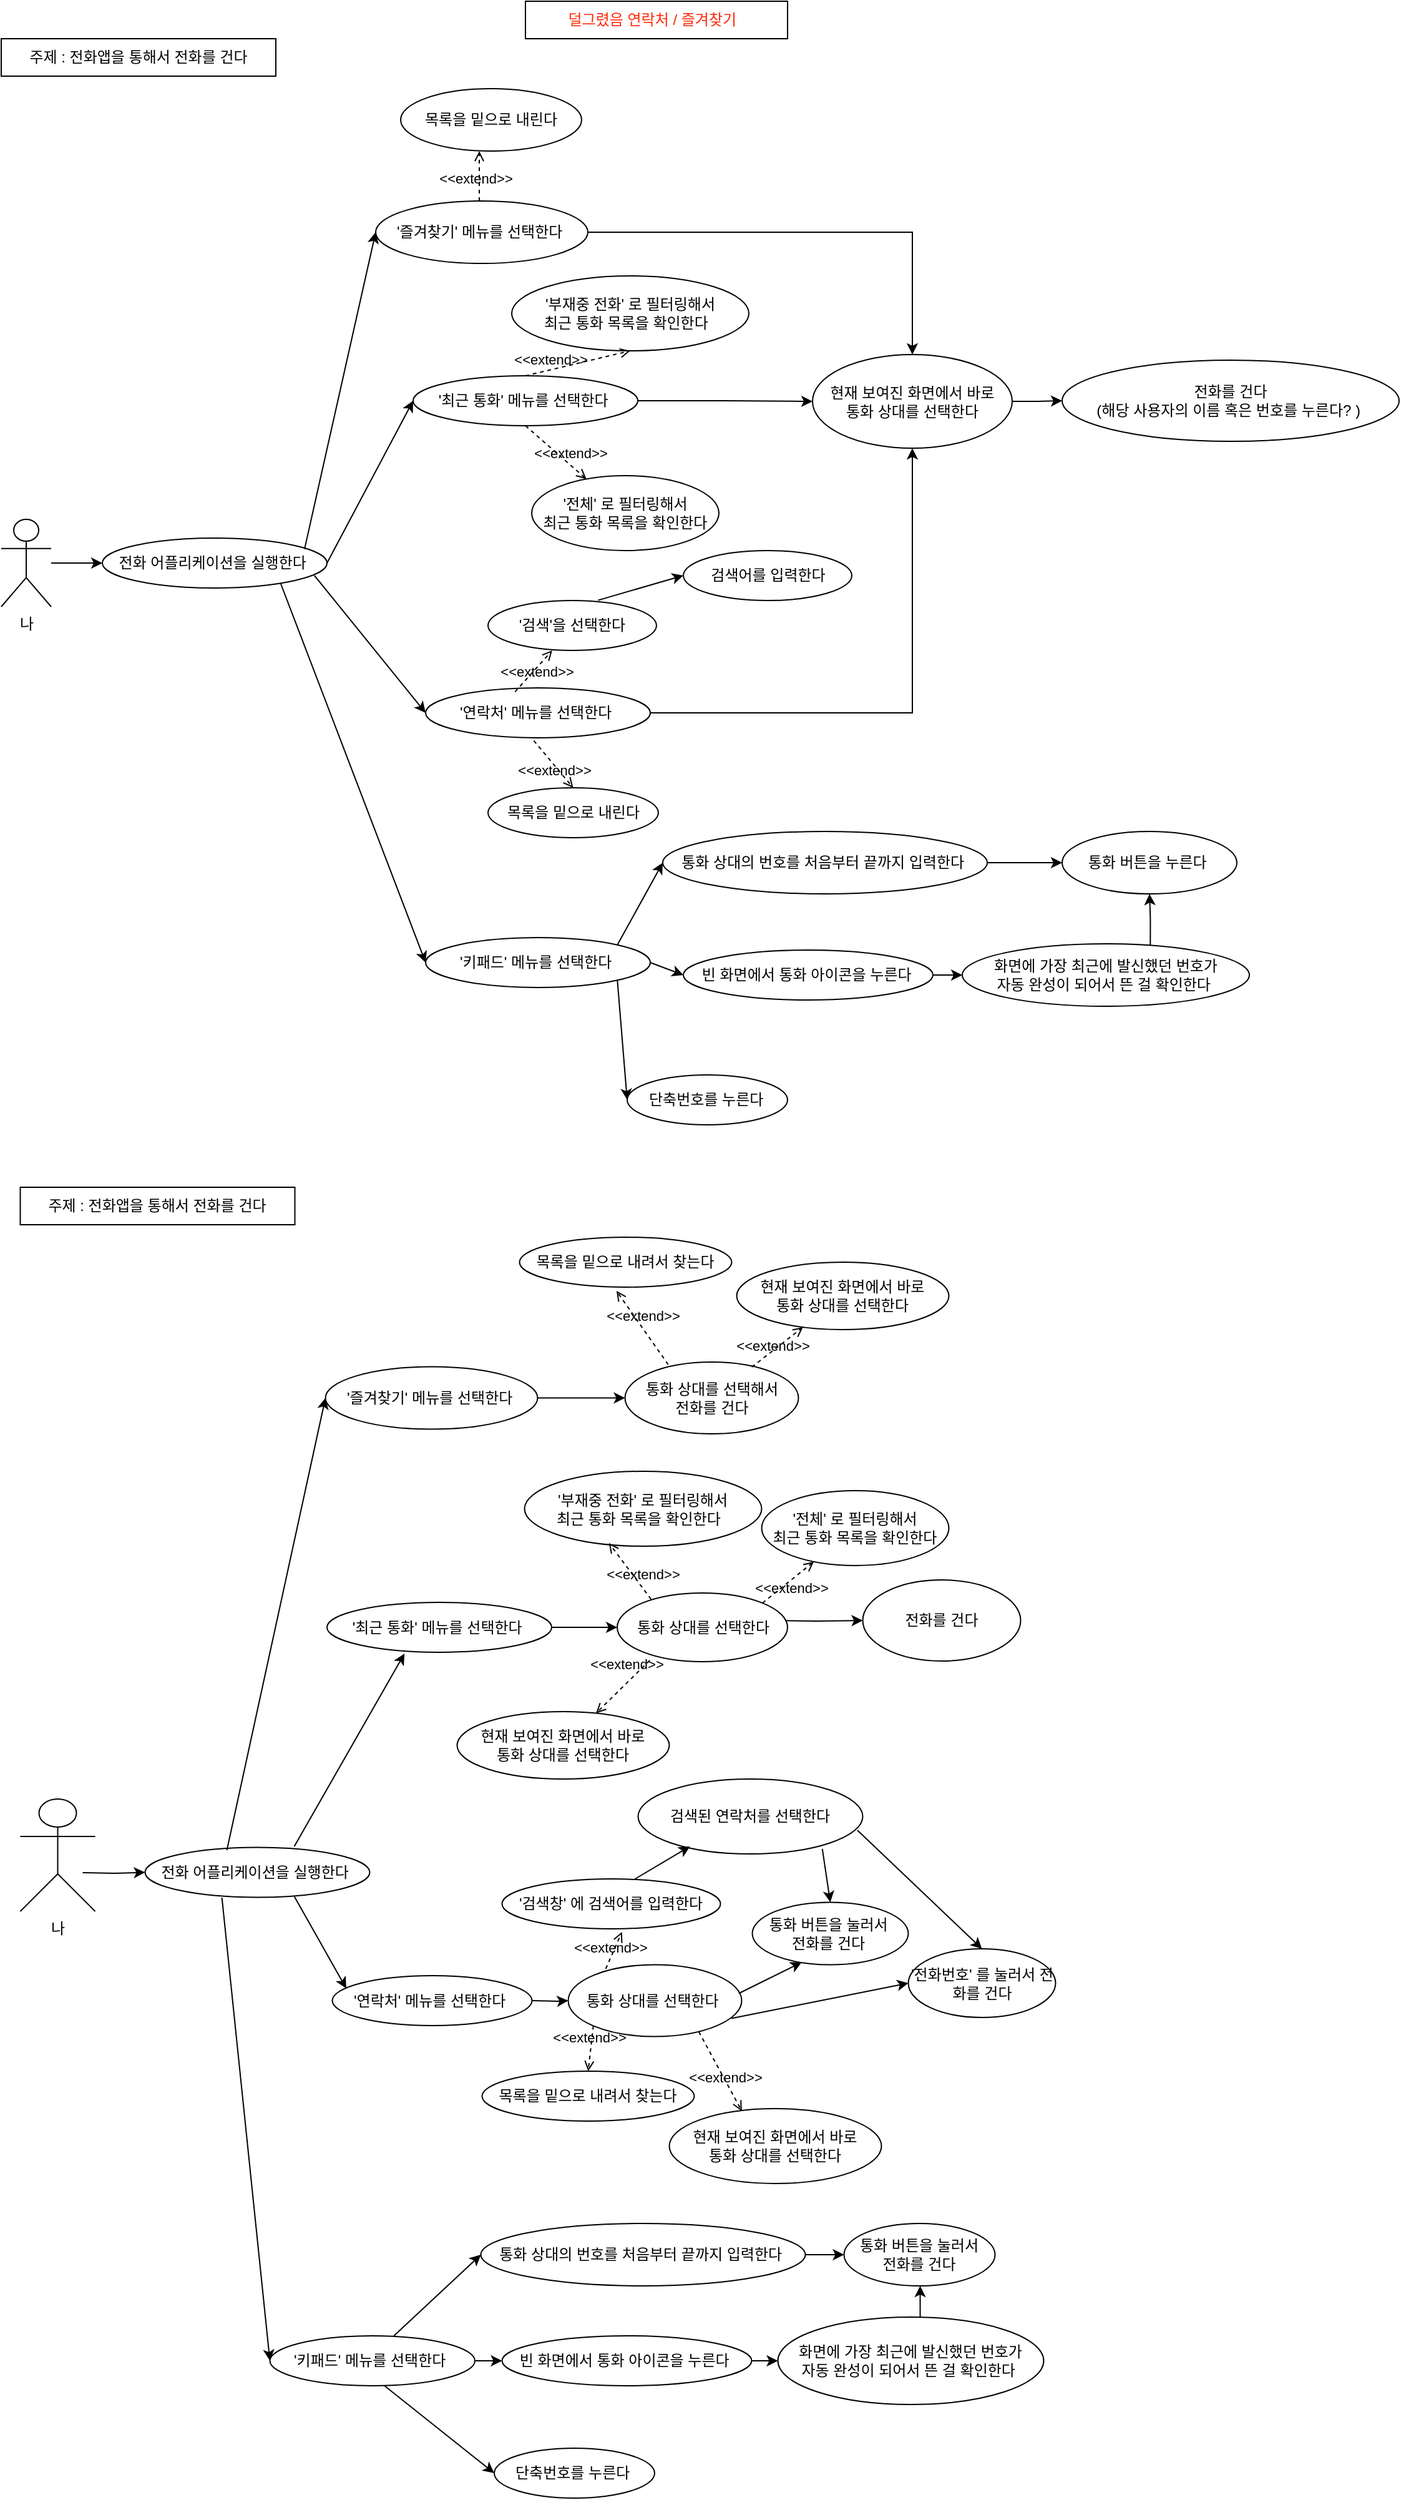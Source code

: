 <mxfile version="21.6.8" type="github">
  <diagram name="페이지-1" id="-gUJO7mvoviYp6cwUs_T">
    <mxGraphModel dx="2152" dy="1142" grid="1" gridSize="10" guides="1" tooltips="1" connect="1" arrows="1" fold="1" page="1" pageScale="1" pageWidth="827" pageHeight="1169" math="0" shadow="0">
      <root>
        <mxCell id="0" />
        <mxCell id="1" parent="0" />
        <mxCell id="oBkjq00Kx3VTGTsn0A3z-1" value="주제 : 전화앱을 통해서 전화를 건다" style="rounded=0;whiteSpace=wrap;html=1;" parent="1" vertex="1">
          <mxGeometry y="80" width="220" height="30" as="geometry" />
        </mxCell>
        <mxCell id="oBkjq00Kx3VTGTsn0A3z-50" value="" style="edgeStyle=orthogonalEdgeStyle;rounded=0;orthogonalLoop=1;jettySize=auto;html=1;" parent="1" source="oBkjq00Kx3VTGTsn0A3z-2" target="oBkjq00Kx3VTGTsn0A3z-8" edge="1">
          <mxGeometry relative="1" as="geometry" />
        </mxCell>
        <mxCell id="oBkjq00Kx3VTGTsn0A3z-2" value="나" style="shape=umlActor;verticalLabelPosition=bottom;verticalAlign=top;html=1;outlineConnect=0;" parent="1" vertex="1">
          <mxGeometry y="465" width="40" height="70" as="geometry" />
        </mxCell>
        <mxCell id="oBkjq00Kx3VTGTsn0A3z-8" value="전화 어플리케이션을 실행한다&amp;nbsp;" style="ellipse;whiteSpace=wrap;html=1;" parent="1" vertex="1">
          <mxGeometry x="81" y="480" width="180" height="40" as="geometry" />
        </mxCell>
        <mxCell id="oBkjq00Kx3VTGTsn0A3z-43" value="" style="edgeStyle=orthogonalEdgeStyle;rounded=0;orthogonalLoop=1;jettySize=auto;html=1;" parent="1" source="oBkjq00Kx3VTGTsn0A3z-9" target="oBkjq00Kx3VTGTsn0A3z-16" edge="1">
          <mxGeometry relative="1" as="geometry" />
        </mxCell>
        <mxCell id="oBkjq00Kx3VTGTsn0A3z-9" value="&#39;즐겨찾기&#39; 메뉴를 선택한다&amp;nbsp;" style="ellipse;whiteSpace=wrap;html=1;" parent="1" vertex="1">
          <mxGeometry x="300" y="210" width="170" height="50" as="geometry" />
        </mxCell>
        <mxCell id="oBkjq00Kx3VTGTsn0A3z-42" value="" style="edgeStyle=orthogonalEdgeStyle;rounded=0;orthogonalLoop=1;jettySize=auto;html=1;" parent="1" source="oBkjq00Kx3VTGTsn0A3z-10" target="oBkjq00Kx3VTGTsn0A3z-16" edge="1">
          <mxGeometry relative="1" as="geometry" />
        </mxCell>
        <mxCell id="oBkjq00Kx3VTGTsn0A3z-10" value="&#39;최근 통화&#39; 메뉴를 선택한다&amp;nbsp;" style="ellipse;whiteSpace=wrap;html=1;" parent="1" vertex="1">
          <mxGeometry x="330" y="350" width="180" height="40" as="geometry" />
        </mxCell>
        <mxCell id="oBkjq00Kx3VTGTsn0A3z-40" value="" style="edgeStyle=orthogonalEdgeStyle;rounded=0;orthogonalLoop=1;jettySize=auto;html=1;" parent="1" source="oBkjq00Kx3VTGTsn0A3z-11" target="oBkjq00Kx3VTGTsn0A3z-16" edge="1">
          <mxGeometry relative="1" as="geometry" />
        </mxCell>
        <mxCell id="oBkjq00Kx3VTGTsn0A3z-11" value="&#39;연락처&#39; 메뉴를 선택한다&amp;nbsp;" style="ellipse;whiteSpace=wrap;html=1;" parent="1" vertex="1">
          <mxGeometry x="340" y="600" width="180" height="40" as="geometry" />
        </mxCell>
        <mxCell id="oBkjq00Kx3VTGTsn0A3z-14" value="&#39;부재중 전화&#39; 로 필터링해서 &lt;br&gt;최근 통화 목록을 확인한다&amp;nbsp;&amp;nbsp;" style="ellipse;whiteSpace=wrap;html=1;" parent="1" vertex="1">
          <mxGeometry x="409" y="270" width="190" height="60" as="geometry" />
        </mxCell>
        <mxCell id="oBkjq00Kx3VTGTsn0A3z-15" value="&#39;전체&#39; 로 필터링해서 &lt;br&gt;최근 통화 목록을 확인한다" style="ellipse;whiteSpace=wrap;html=1;" parent="1" vertex="1">
          <mxGeometry x="425" y="430" width="150" height="60" as="geometry" />
        </mxCell>
        <mxCell id="oBkjq00Kx3VTGTsn0A3z-41" value="" style="edgeStyle=orthogonalEdgeStyle;rounded=0;orthogonalLoop=1;jettySize=auto;html=1;" parent="1" source="oBkjq00Kx3VTGTsn0A3z-16" target="oBkjq00Kx3VTGTsn0A3z-38" edge="1">
          <mxGeometry relative="1" as="geometry" />
        </mxCell>
        <mxCell id="oBkjq00Kx3VTGTsn0A3z-16" value="현재 보여진 화면에서 바로 &lt;br&gt;통화 상대를 선택한다" style="ellipse;whiteSpace=wrap;html=1;" parent="1" vertex="1">
          <mxGeometry x="650" y="333" width="160" height="75" as="geometry" />
        </mxCell>
        <mxCell id="oBkjq00Kx3VTGTsn0A3z-17" value="&amp;lt;&amp;lt;extend&amp;gt;&amp;gt;" style="html=1;verticalAlign=bottom;labelBackgroundColor=none;endArrow=open;endFill=0;dashed=1;rounded=0;exitX=0.5;exitY=1;exitDx=0;exitDy=0;" parent="1" source="oBkjq00Kx3VTGTsn0A3z-10" target="oBkjq00Kx3VTGTsn0A3z-15" edge="1">
          <mxGeometry x="0.469" width="160" relative="1" as="geometry">
            <mxPoint x="615" y="380" as="sourcePoint" />
            <mxPoint x="775" y="380" as="targetPoint" />
            <mxPoint as="offset" />
          </mxGeometry>
        </mxCell>
        <mxCell id="oBkjq00Kx3VTGTsn0A3z-18" value="&amp;lt;&amp;lt;extend&amp;gt;&amp;gt;" style="html=1;verticalAlign=bottom;labelBackgroundColor=none;endArrow=open;endFill=0;dashed=1;rounded=0;exitX=0.5;exitY=0;exitDx=0;exitDy=0;entryX=0.5;entryY=1;entryDx=0;entryDy=0;" parent="1" source="oBkjq00Kx3VTGTsn0A3z-10" target="oBkjq00Kx3VTGTsn0A3z-14" edge="1">
          <mxGeometry x="-0.541" y="-1" width="160" relative="1" as="geometry">
            <mxPoint x="555" y="350" as="sourcePoint" />
            <mxPoint x="545" y="380" as="targetPoint" />
            <mxPoint as="offset" />
          </mxGeometry>
        </mxCell>
        <mxCell id="oBkjq00Kx3VTGTsn0A3z-19" value="&#39;검색&#39;을 선택한다" style="ellipse;whiteSpace=wrap;html=1;" parent="1" vertex="1">
          <mxGeometry x="390" y="530" width="135" height="40" as="geometry" />
        </mxCell>
        <mxCell id="oBkjq00Kx3VTGTsn0A3z-20" value="목록을 밑으로 내린다" style="ellipse;whiteSpace=wrap;html=1;" parent="1" vertex="1">
          <mxGeometry x="390" y="680" width="136.5" height="40" as="geometry" />
        </mxCell>
        <mxCell id="oBkjq00Kx3VTGTsn0A3z-22" value="검색어를 입력한다" style="ellipse;whiteSpace=wrap;html=1;" parent="1" vertex="1">
          <mxGeometry x="546.5" y="490" width="135" height="40" as="geometry" />
        </mxCell>
        <mxCell id="tMN2ydZxakkYXUKhEtnf-16" value="" style="edgeStyle=orthogonalEdgeStyle;rounded=0;orthogonalLoop=1;jettySize=auto;html=1;" edge="1" parent="1" source="oBkjq00Kx3VTGTsn0A3z-23" target="oBkjq00Kx3VTGTsn0A3z-25">
          <mxGeometry relative="1" as="geometry" />
        </mxCell>
        <mxCell id="oBkjq00Kx3VTGTsn0A3z-23" value="통화 상대의 번호를 처음부터 끝까지 입력한다&amp;nbsp;" style="ellipse;whiteSpace=wrap;html=1;" parent="1" vertex="1">
          <mxGeometry x="530" y="715" width="260" height="50" as="geometry" />
        </mxCell>
        <mxCell id="oBkjq00Kx3VTGTsn0A3z-24" value="단축번호를 누른다&amp;nbsp;" style="ellipse;whiteSpace=wrap;html=1;" parent="1" vertex="1">
          <mxGeometry x="501.5" y="910" width="128.5" height="40" as="geometry" />
        </mxCell>
        <mxCell id="oBkjq00Kx3VTGTsn0A3z-25" value="통화 버튼을 누른다&amp;nbsp;" style="ellipse;whiteSpace=wrap;html=1;" parent="1" vertex="1">
          <mxGeometry x="850" y="715" width="140" height="50" as="geometry" />
        </mxCell>
        <mxCell id="oBkjq00Kx3VTGTsn0A3z-26" value="" style="endArrow=classic;html=1;rounded=0;entryX=0;entryY=0.5;entryDx=0;entryDy=0;exitX=1;exitY=0.5;exitDx=0;exitDy=0;" parent="1" source="oBkjq00Kx3VTGTsn0A3z-8" target="oBkjq00Kx3VTGTsn0A3z-10" edge="1">
          <mxGeometry width="50" height="50" relative="1" as="geometry">
            <mxPoint x="220" y="340" as="sourcePoint" />
            <mxPoint x="550" y="350" as="targetPoint" />
          </mxGeometry>
        </mxCell>
        <mxCell id="oBkjq00Kx3VTGTsn0A3z-27" value="" style="endArrow=classic;html=1;rounded=0;entryX=0;entryY=0.5;entryDx=0;entryDy=0;exitX=0.9;exitY=0.22;exitDx=0;exitDy=0;exitPerimeter=0;" parent="1" source="oBkjq00Kx3VTGTsn0A3z-8" target="oBkjq00Kx3VTGTsn0A3z-9" edge="1">
          <mxGeometry width="50" height="50" relative="1" as="geometry">
            <mxPoint x="200" y="320" as="sourcePoint" />
            <mxPoint x="280" y="360" as="targetPoint" />
          </mxGeometry>
        </mxCell>
        <mxCell id="oBkjq00Kx3VTGTsn0A3z-28" value="" style="endArrow=classic;html=1;rounded=0;entryX=0;entryY=0.5;entryDx=0;entryDy=0;exitX=0.944;exitY=0.75;exitDx=0;exitDy=0;exitPerimeter=0;" parent="1" source="oBkjq00Kx3VTGTsn0A3z-8" target="oBkjq00Kx3VTGTsn0A3z-11" edge="1">
          <mxGeometry width="50" height="50" relative="1" as="geometry">
            <mxPoint x="240" y="330" as="sourcePoint" />
            <mxPoint x="440" y="370" as="targetPoint" />
          </mxGeometry>
        </mxCell>
        <mxCell id="oBkjq00Kx3VTGTsn0A3z-29" value="" style="endArrow=classic;html=1;rounded=0;entryX=0;entryY=0.5;entryDx=0;entryDy=0;exitX=0.793;exitY=0.9;exitDx=0;exitDy=0;exitPerimeter=0;" parent="1" source="oBkjq00Kx3VTGTsn0A3z-8" target="oBkjq00Kx3VTGTsn0A3z-47" edge="1">
          <mxGeometry width="50" height="50" relative="1" as="geometry">
            <mxPoint x="232" y="340" as="sourcePoint" />
            <mxPoint x="440" y="645" as="targetPoint" />
          </mxGeometry>
        </mxCell>
        <mxCell id="oBkjq00Kx3VTGTsn0A3z-30" value="&amp;lt;&amp;lt;extend&amp;gt;&amp;gt;" style="html=1;verticalAlign=bottom;labelBackgroundColor=none;endArrow=open;endFill=0;dashed=1;rounded=0;exitX=0.398;exitY=0.08;exitDx=0;exitDy=0;entryX=0.381;entryY=1;entryDx=0;entryDy=0;entryPerimeter=0;exitPerimeter=0;" parent="1" source="oBkjq00Kx3VTGTsn0A3z-11" target="oBkjq00Kx3VTGTsn0A3z-19" edge="1">
          <mxGeometry x="-0.269" y="-8" width="160" relative="1" as="geometry">
            <mxPoint x="489" y="630" as="sourcePoint" />
            <mxPoint x="509" y="550" as="targetPoint" />
            <mxPoint as="offset" />
          </mxGeometry>
        </mxCell>
        <mxCell id="oBkjq00Kx3VTGTsn0A3z-31" value="" style="endArrow=classic;html=1;rounded=0;entryX=0;entryY=0.5;entryDx=0;entryDy=0;exitX=0.653;exitY=-0.005;exitDx=0;exitDy=0;exitPerimeter=0;" parent="1" source="oBkjq00Kx3VTGTsn0A3z-19" target="oBkjq00Kx3VTGTsn0A3z-22" edge="1">
          <mxGeometry width="50" height="50" relative="1" as="geometry">
            <mxPoint x="521.5" y="560" as="sourcePoint" />
            <mxPoint x="550" y="530" as="targetPoint" />
          </mxGeometry>
        </mxCell>
        <mxCell id="oBkjq00Kx3VTGTsn0A3z-32" value="&amp;lt;&amp;lt;extend&amp;gt;&amp;gt;" style="html=1;verticalAlign=bottom;labelBackgroundColor=none;endArrow=open;endFill=0;dashed=1;rounded=0;exitX=0.426;exitY=1.032;exitDx=0;exitDy=0;entryX=0.5;entryY=0;entryDx=0;entryDy=0;exitPerimeter=0;" parent="1" edge="1" target="oBkjq00Kx3VTGTsn0A3z-20">
          <mxGeometry x="0.443" y="-8" width="160" relative="1" as="geometry">
            <mxPoint x="426.68" y="642.28" as="sourcePoint" />
            <mxPoint x="478.25" y="671" as="targetPoint" />
            <mxPoint as="offset" />
          </mxGeometry>
        </mxCell>
        <mxCell id="oBkjq00Kx3VTGTsn0A3z-38" value="전화를 건다&lt;br&gt;(해당 사용자의 이름 혹은 번호를 누른다? )&amp;nbsp;" style="ellipse;whiteSpace=wrap;html=1;" parent="1" vertex="1">
          <mxGeometry x="850" y="337.5" width="270" height="65" as="geometry" />
        </mxCell>
        <mxCell id="tMN2ydZxakkYXUKhEtnf-14" value="" style="edgeStyle=orthogonalEdgeStyle;rounded=0;orthogonalLoop=1;jettySize=auto;html=1;" edge="1" parent="1" source="oBkjq00Kx3VTGTsn0A3z-44" target="tMN2ydZxakkYXUKhEtnf-13">
          <mxGeometry relative="1" as="geometry" />
        </mxCell>
        <mxCell id="oBkjq00Kx3VTGTsn0A3z-44" value="빈 화면에서 통화 아이콘을 누른다&amp;nbsp;" style="ellipse;whiteSpace=wrap;html=1;" parent="1" vertex="1">
          <mxGeometry x="546.5" y="810" width="200" height="40" as="geometry" />
        </mxCell>
        <mxCell id="oBkjq00Kx3VTGTsn0A3z-47" value="&#39;키패드&#39; 메뉴를 선택한다&amp;nbsp;" style="ellipse;whiteSpace=wrap;html=1;" parent="1" vertex="1">
          <mxGeometry x="340" y="800" width="180" height="40" as="geometry" />
        </mxCell>
        <mxCell id="oBkjq00Kx3VTGTsn0A3z-51" value="목록을 밑으로 내린다" style="ellipse;whiteSpace=wrap;html=1;" parent="1" vertex="1">
          <mxGeometry x="320" y="120" width="145" height="50" as="geometry" />
        </mxCell>
        <mxCell id="oBkjq00Kx3VTGTsn0A3z-52" value="&amp;lt;&amp;lt;extend&amp;gt;&amp;gt;" style="html=1;verticalAlign=bottom;labelBackgroundColor=none;endArrow=open;endFill=0;dashed=1;rounded=0;exitX=0.398;exitY=0.08;exitDx=0;exitDy=0;exitPerimeter=0;" parent="1" edge="1">
          <mxGeometry x="-0.5" y="3" width="160" relative="1" as="geometry">
            <mxPoint x="383" y="210" as="sourcePoint" />
            <mxPoint x="383" y="170" as="targetPoint" />
            <mxPoint y="1" as="offset" />
          </mxGeometry>
        </mxCell>
        <mxCell id="tMN2ydZxakkYXUKhEtnf-2" value="&lt;font color=&quot;#ff2908&quot;&gt;덜그렸음 연락처 / 즐겨찾기&amp;nbsp;&amp;nbsp;&lt;/font&gt;" style="rounded=0;whiteSpace=wrap;html=1;" vertex="1" parent="1">
          <mxGeometry x="420" y="50" width="210" height="30" as="geometry" />
        </mxCell>
        <mxCell id="tMN2ydZxakkYXUKhEtnf-6" value="" style="endArrow=classic;html=1;rounded=0;entryX=0;entryY=0.5;entryDx=0;entryDy=0;exitX=1;exitY=0.5;exitDx=0;exitDy=0;" edge="1" parent="1" source="oBkjq00Kx3VTGTsn0A3z-47" target="oBkjq00Kx3VTGTsn0A3z-44">
          <mxGeometry width="50" height="50" relative="1" as="geometry">
            <mxPoint x="510" y="820" as="sourcePoint" />
            <mxPoint x="599" y="800" as="targetPoint" />
          </mxGeometry>
        </mxCell>
        <mxCell id="tMN2ydZxakkYXUKhEtnf-7" value="" style="endArrow=classic;html=1;rounded=0;entryX=0;entryY=0.5;entryDx=0;entryDy=0;exitX=1;exitY=1;exitDx=0;exitDy=0;" edge="1" parent="1" source="oBkjq00Kx3VTGTsn0A3z-47" target="oBkjq00Kx3VTGTsn0A3z-24">
          <mxGeometry width="50" height="50" relative="1" as="geometry">
            <mxPoint x="530" y="820" as="sourcePoint" />
            <mxPoint x="620" y="860" as="targetPoint" />
          </mxGeometry>
        </mxCell>
        <mxCell id="tMN2ydZxakkYXUKhEtnf-9" value="" style="endArrow=classic;html=1;rounded=0;entryX=0;entryY=0.5;entryDx=0;entryDy=0;exitX=1;exitY=0;exitDx=0;exitDy=0;" edge="1" parent="1" source="oBkjq00Kx3VTGTsn0A3z-47" target="oBkjq00Kx3VTGTsn0A3z-23">
          <mxGeometry width="50" height="50" relative="1" as="geometry">
            <mxPoint x="490" y="800" as="sourcePoint" />
            <mxPoint x="546.5" y="779" as="targetPoint" />
          </mxGeometry>
        </mxCell>
        <mxCell id="tMN2ydZxakkYXUKhEtnf-17" value="" style="edgeStyle=orthogonalEdgeStyle;rounded=0;orthogonalLoop=1;jettySize=auto;html=1;exitX=0.655;exitY=0.04;exitDx=0;exitDy=0;exitPerimeter=0;" edge="1" parent="1" source="tMN2ydZxakkYXUKhEtnf-13" target="oBkjq00Kx3VTGTsn0A3z-25">
          <mxGeometry relative="1" as="geometry" />
        </mxCell>
        <mxCell id="tMN2ydZxakkYXUKhEtnf-13" value="화면에 가장 최근에 발신했던 번호가 &lt;br&gt;자동 완성이 되어서 뜬 걸 확인한다&amp;nbsp;" style="ellipse;whiteSpace=wrap;html=1;" vertex="1" parent="1">
          <mxGeometry x="770" y="805" width="230" height="50" as="geometry" />
        </mxCell>
        <mxCell id="tMN2ydZxakkYXUKhEtnf-18" value="" style="edgeStyle=orthogonalEdgeStyle;rounded=0;orthogonalLoop=1;jettySize=auto;html=1;" edge="1" parent="1" target="tMN2ydZxakkYXUKhEtnf-19">
          <mxGeometry relative="1" as="geometry">
            <mxPoint x="65.25" y="1549" as="sourcePoint" />
          </mxGeometry>
        </mxCell>
        <mxCell id="tMN2ydZxakkYXUKhEtnf-19" value="전화 어플리케이션을 실행한다&amp;nbsp;" style="ellipse;whiteSpace=wrap;html=1;" vertex="1" parent="1">
          <mxGeometry x="115.25" y="1528.75" width="180" height="40" as="geometry" />
        </mxCell>
        <mxCell id="tMN2ydZxakkYXUKhEtnf-83" value="" style="edgeStyle=orthogonalEdgeStyle;rounded=0;orthogonalLoop=1;jettySize=auto;html=1;" edge="1" parent="1" source="tMN2ydZxakkYXUKhEtnf-21" target="tMN2ydZxakkYXUKhEtnf-77">
          <mxGeometry relative="1" as="geometry" />
        </mxCell>
        <mxCell id="tMN2ydZxakkYXUKhEtnf-21" value="&#39;즐겨찾기&#39; 메뉴를 선택한다&amp;nbsp;" style="ellipse;whiteSpace=wrap;html=1;" vertex="1" parent="1">
          <mxGeometry x="259.75" y="1143.75" width="170" height="50" as="geometry" />
        </mxCell>
        <mxCell id="tMN2ydZxakkYXUKhEtnf-85" value="" style="edgeStyle=orthogonalEdgeStyle;rounded=0;orthogonalLoop=1;jettySize=auto;html=1;" edge="1" parent="1" source="tMN2ydZxakkYXUKhEtnf-23" target="tMN2ydZxakkYXUKhEtnf-84">
          <mxGeometry relative="1" as="geometry" />
        </mxCell>
        <mxCell id="tMN2ydZxakkYXUKhEtnf-23" value="&#39;최근 통화&#39; 메뉴를 선택한다&amp;nbsp;" style="ellipse;whiteSpace=wrap;html=1;" vertex="1" parent="1">
          <mxGeometry x="261" y="1332.5" width="180" height="40" as="geometry" />
        </mxCell>
        <mxCell id="tMN2ydZxakkYXUKhEtnf-65" value="" style="edgeStyle=orthogonalEdgeStyle;rounded=0;orthogonalLoop=1;jettySize=auto;html=1;" edge="1" parent="1" target="tMN2ydZxakkYXUKhEtnf-59">
          <mxGeometry relative="1" as="geometry">
            <mxPoint x="425.25" y="1651.5" as="sourcePoint" />
          </mxGeometry>
        </mxCell>
        <mxCell id="tMN2ydZxakkYXUKhEtnf-25" value="&#39;연락처&#39; 메뉴를 선택한다&amp;nbsp;" style="ellipse;whiteSpace=wrap;html=1;" vertex="1" parent="1">
          <mxGeometry x="265.25" y="1631.5" width="160" height="40" as="geometry" />
        </mxCell>
        <mxCell id="tMN2ydZxakkYXUKhEtnf-26" value="&#39;부재중 전화&#39; 로 필터링해서 &lt;br&gt;최근 통화 목록을 확인한다&amp;nbsp;&amp;nbsp;" style="ellipse;whiteSpace=wrap;html=1;" vertex="1" parent="1">
          <mxGeometry x="419.25" y="1227.5" width="190" height="60" as="geometry" />
        </mxCell>
        <mxCell id="tMN2ydZxakkYXUKhEtnf-27" value="&#39;전체&#39; 로 필터링해서 &lt;br&gt;최근 통화 목록을 확인한다" style="ellipse;whiteSpace=wrap;html=1;" vertex="1" parent="1">
          <mxGeometry x="609.25" y="1243" width="150" height="60" as="geometry" />
        </mxCell>
        <mxCell id="tMN2ydZxakkYXUKhEtnf-28" value="" style="edgeStyle=orthogonalEdgeStyle;rounded=0;orthogonalLoop=1;jettySize=auto;html=1;entryX=0;entryY=0.5;entryDx=0;entryDy=0;" edge="1" parent="1" target="tMN2ydZxakkYXUKhEtnf-46">
          <mxGeometry relative="1" as="geometry">
            <mxPoint x="615.25" y="1347" as="sourcePoint" />
            <mxPoint x="659.25" y="1346.5" as="targetPoint" />
          </mxGeometry>
        </mxCell>
        <mxCell id="tMN2ydZxakkYXUKhEtnf-30" value="&amp;lt;&amp;lt;extend&amp;gt;&amp;gt;" style="html=1;verticalAlign=bottom;labelBackgroundColor=none;endArrow=open;endFill=0;dashed=1;rounded=0;exitX=1;exitY=0;exitDx=0;exitDy=0;" edge="1" parent="1" source="tMN2ydZxakkYXUKhEtnf-84" target="tMN2ydZxakkYXUKhEtnf-27">
          <mxGeometry x="-0.259" y="-12" width="160" relative="1" as="geometry">
            <mxPoint x="636.75" y="1232.5" as="sourcePoint" />
            <mxPoint x="991.75" y="1222.5" as="targetPoint" />
            <mxPoint as="offset" />
          </mxGeometry>
        </mxCell>
        <mxCell id="tMN2ydZxakkYXUKhEtnf-31" value="&amp;lt;&amp;lt;extend&amp;gt;&amp;gt;" style="html=1;verticalAlign=bottom;labelBackgroundColor=none;endArrow=open;endFill=0;dashed=1;rounded=0;exitX=0.199;exitY=0.091;exitDx=0;exitDy=0;entryX=0.356;entryY=0.958;entryDx=0;entryDy=0;exitPerimeter=0;entryPerimeter=0;" edge="1" parent="1" source="tMN2ydZxakkYXUKhEtnf-84" target="tMN2ydZxakkYXUKhEtnf-26">
          <mxGeometry x="-0.541" y="-1" width="160" relative="1" as="geometry">
            <mxPoint x="470.25" y="1307.5" as="sourcePoint" />
            <mxPoint x="595.25" y="1337.5" as="targetPoint" />
            <mxPoint as="offset" />
          </mxGeometry>
        </mxCell>
        <mxCell id="tMN2ydZxakkYXUKhEtnf-32" value="&#39;검색창&#39; 에 검색어를 입력한다" style="ellipse;whiteSpace=wrap;html=1;" vertex="1" parent="1">
          <mxGeometry x="401.25" y="1554" width="175" height="40" as="geometry" />
        </mxCell>
        <mxCell id="tMN2ydZxakkYXUKhEtnf-34" value="검색된 연락처를 선택한다" style="ellipse;whiteSpace=wrap;html=1;" vertex="1" parent="1">
          <mxGeometry x="510.25" y="1474" width="180" height="60" as="geometry" />
        </mxCell>
        <mxCell id="tMN2ydZxakkYXUKhEtnf-35" value="" style="edgeStyle=orthogonalEdgeStyle;rounded=0;orthogonalLoop=1;jettySize=auto;html=1;" edge="1" parent="1" source="tMN2ydZxakkYXUKhEtnf-36" target="tMN2ydZxakkYXUKhEtnf-38">
          <mxGeometry relative="1" as="geometry" />
        </mxCell>
        <mxCell id="tMN2ydZxakkYXUKhEtnf-36" value="통화 상대의 번호를 처음부터 끝까지 입력한다&amp;nbsp;" style="ellipse;whiteSpace=wrap;html=1;" vertex="1" parent="1">
          <mxGeometry x="384.25" y="1830" width="260" height="50" as="geometry" />
        </mxCell>
        <mxCell id="tMN2ydZxakkYXUKhEtnf-37" value="단축번호를 누른다&amp;nbsp;" style="ellipse;whiteSpace=wrap;html=1;" vertex="1" parent="1">
          <mxGeometry x="395" y="2010" width="128.5" height="40" as="geometry" />
        </mxCell>
        <mxCell id="tMN2ydZxakkYXUKhEtnf-38" value="통화 버튼을 눌러서 &lt;br&gt;전화를 건다" style="ellipse;whiteSpace=wrap;html=1;" vertex="1" parent="1">
          <mxGeometry x="675.25" y="1830" width="121" height="50" as="geometry" />
        </mxCell>
        <mxCell id="tMN2ydZxakkYXUKhEtnf-39" value="" style="endArrow=classic;html=1;rounded=0;entryX=0.345;entryY=1.025;entryDx=0;entryDy=0;exitX=0.664;exitY=-0.019;exitDx=0;exitDy=0;exitPerimeter=0;entryPerimeter=0;" edge="1" parent="1" source="tMN2ydZxakkYXUKhEtnf-19" target="tMN2ydZxakkYXUKhEtnf-23">
          <mxGeometry width="50" height="50" relative="1" as="geometry">
            <mxPoint x="235.25" y="1380" as="sourcePoint" />
            <mxPoint x="565.25" y="1390" as="targetPoint" />
          </mxGeometry>
        </mxCell>
        <mxCell id="tMN2ydZxakkYXUKhEtnf-40" value="" style="endArrow=classic;html=1;rounded=0;entryX=0;entryY=0.5;entryDx=0;entryDy=0;exitX=0.364;exitY=0.056;exitDx=0;exitDy=0;exitPerimeter=0;" edge="1" parent="1" source="tMN2ydZxakkYXUKhEtnf-19" target="tMN2ydZxakkYXUKhEtnf-21">
          <mxGeometry width="50" height="50" relative="1" as="geometry">
            <mxPoint x="215.25" y="1360" as="sourcePoint" />
            <mxPoint x="295.25" y="1400" as="targetPoint" />
          </mxGeometry>
        </mxCell>
        <mxCell id="tMN2ydZxakkYXUKhEtnf-41" value="" style="endArrow=classic;html=1;rounded=0;entryX=0.07;entryY=0.256;entryDx=0;entryDy=0;exitX=0.664;exitY=0.981;exitDx=0;exitDy=0;exitPerimeter=0;entryPerimeter=0;" edge="1" parent="1" source="tMN2ydZxakkYXUKhEtnf-19" target="tMN2ydZxakkYXUKhEtnf-25">
          <mxGeometry width="50" height="50" relative="1" as="geometry">
            <mxPoint x="255.25" y="1550" as="sourcePoint" />
            <mxPoint x="455.25" y="1410" as="targetPoint" />
          </mxGeometry>
        </mxCell>
        <mxCell id="tMN2ydZxakkYXUKhEtnf-42" value="" style="endArrow=classic;html=1;rounded=0;entryX=0;entryY=0.5;entryDx=0;entryDy=0;exitX=0.342;exitY=1.006;exitDx=0;exitDy=0;exitPerimeter=0;" edge="1" parent="1" source="tMN2ydZxakkYXUKhEtnf-19" target="tMN2ydZxakkYXUKhEtnf-49">
          <mxGeometry width="50" height="50" relative="1" as="geometry">
            <mxPoint x="247.25" y="1380" as="sourcePoint" />
            <mxPoint x="455.25" y="1685" as="targetPoint" />
          </mxGeometry>
        </mxCell>
        <mxCell id="tMN2ydZxakkYXUKhEtnf-43" value="&amp;lt;&amp;lt;extend&amp;gt;&amp;gt;" style="html=1;verticalAlign=bottom;labelBackgroundColor=none;endArrow=open;endFill=0;dashed=1;rounded=0;entryX=0.549;entryY=1.063;entryDx=0;entryDy=0;entryPerimeter=0;exitX=0.199;exitY=0.152;exitDx=0;exitDy=0;exitPerimeter=0;" edge="1" parent="1" source="tMN2ydZxakkYXUKhEtnf-59" target="tMN2ydZxakkYXUKhEtnf-32">
          <mxGeometry x="-0.208" width="160" relative="1" as="geometry">
            <mxPoint x="555.25" y="1634" as="sourcePoint" />
            <mxPoint x="484.25" y="1594" as="targetPoint" />
            <mxPoint as="offset" />
          </mxGeometry>
        </mxCell>
        <mxCell id="tMN2ydZxakkYXUKhEtnf-44" value="" style="endArrow=classic;html=1;rounded=0;exitX=0.609;exitY=0;exitDx=0;exitDy=0;exitPerimeter=0;entryX=0.231;entryY=0.9;entryDx=0;entryDy=0;entryPerimeter=0;" edge="1" parent="1" source="tMN2ydZxakkYXUKhEtnf-32" target="tMN2ydZxakkYXUKhEtnf-34">
          <mxGeometry width="50" height="50" relative="1" as="geometry">
            <mxPoint x="526.75" y="1564" as="sourcePoint" />
            <mxPoint x="575.25" y="1474" as="targetPoint" />
          </mxGeometry>
        </mxCell>
        <mxCell id="tMN2ydZxakkYXUKhEtnf-46" value="전화를 건다" style="ellipse;whiteSpace=wrap;html=1;" vertex="1" parent="1">
          <mxGeometry x="690.25" y="1314.5" width="126.5" height="65" as="geometry" />
        </mxCell>
        <mxCell id="tMN2ydZxakkYXUKhEtnf-47" value="" style="edgeStyle=orthogonalEdgeStyle;rounded=0;orthogonalLoop=1;jettySize=auto;html=1;" edge="1" parent="1" source="tMN2ydZxakkYXUKhEtnf-48" target="tMN2ydZxakkYXUKhEtnf-58">
          <mxGeometry relative="1" as="geometry" />
        </mxCell>
        <mxCell id="tMN2ydZxakkYXUKhEtnf-48" value="빈 화면에서 통화 아이콘을 누른다&amp;nbsp;" style="ellipse;whiteSpace=wrap;html=1;" vertex="1" parent="1">
          <mxGeometry x="401.25" y="1920" width="200" height="40" as="geometry" />
        </mxCell>
        <mxCell id="tMN2ydZxakkYXUKhEtnf-49" value="&#39;키패드&#39; 메뉴를 선택한다&amp;nbsp;" style="ellipse;whiteSpace=wrap;html=1;" vertex="1" parent="1">
          <mxGeometry x="215.25" y="1920" width="164.25" height="40" as="geometry" />
        </mxCell>
        <mxCell id="tMN2ydZxakkYXUKhEtnf-54" value="" style="endArrow=classic;html=1;rounded=0;entryX=0;entryY=0.5;entryDx=0;entryDy=0;exitX=1;exitY=0.5;exitDx=0;exitDy=0;" edge="1" parent="1" source="tMN2ydZxakkYXUKhEtnf-49" target="tMN2ydZxakkYXUKhEtnf-48">
          <mxGeometry width="50" height="50" relative="1" as="geometry">
            <mxPoint x="421" y="1935" as="sourcePoint" />
            <mxPoint x="510" y="1915" as="targetPoint" />
          </mxGeometry>
        </mxCell>
        <mxCell id="tMN2ydZxakkYXUKhEtnf-55" value="" style="endArrow=classic;html=1;rounded=0;entryX=0;entryY=0.5;entryDx=0;entryDy=0;exitX=0.559;exitY=1;exitDx=0;exitDy=0;exitPerimeter=0;" edge="1" parent="1" source="tMN2ydZxakkYXUKhEtnf-49" target="tMN2ydZxakkYXUKhEtnf-37">
          <mxGeometry width="50" height="50" relative="1" as="geometry">
            <mxPoint x="441" y="1935" as="sourcePoint" />
            <mxPoint x="531" y="1975" as="targetPoint" />
          </mxGeometry>
        </mxCell>
        <mxCell id="tMN2ydZxakkYXUKhEtnf-56" value="" style="endArrow=classic;html=1;rounded=0;entryX=0;entryY=0.5;entryDx=0;entryDy=0;exitX=0.605;exitY=0;exitDx=0;exitDy=0;exitPerimeter=0;" edge="1" parent="1" source="tMN2ydZxakkYXUKhEtnf-49" target="tMN2ydZxakkYXUKhEtnf-36">
          <mxGeometry width="50" height="50" relative="1" as="geometry">
            <mxPoint x="401" y="1915" as="sourcePoint" />
            <mxPoint x="457.5" y="1894" as="targetPoint" />
          </mxGeometry>
        </mxCell>
        <mxCell id="tMN2ydZxakkYXUKhEtnf-57" value="" style="edgeStyle=orthogonalEdgeStyle;rounded=0;orthogonalLoop=1;jettySize=auto;html=1;exitX=0.616;exitY=0.029;exitDx=0;exitDy=0;exitPerimeter=0;" edge="1" parent="1" source="tMN2ydZxakkYXUKhEtnf-58" target="tMN2ydZxakkYXUKhEtnf-38">
          <mxGeometry relative="1" as="geometry">
            <mxPoint x="766.25" y="1910" as="sourcePoint" />
            <Array as="points">
              <mxPoint x="736.25" y="1907" />
              <mxPoint x="736.25" y="1875" />
            </Array>
          </mxGeometry>
        </mxCell>
        <mxCell id="tMN2ydZxakkYXUKhEtnf-58" value="화면에 가장 최근에 발신했던 번호가 &lt;br&gt;자동 완성이 되어서 뜬 걸 확인한다&amp;nbsp;" style="ellipse;whiteSpace=wrap;html=1;" vertex="1" parent="1">
          <mxGeometry x="622.25" y="1905" width="213" height="70" as="geometry" />
        </mxCell>
        <mxCell id="tMN2ydZxakkYXUKhEtnf-59" value="통화 상대를 선택한다&amp;nbsp;" style="ellipse;whiteSpace=wrap;html=1;" vertex="1" parent="1">
          <mxGeometry x="454.25" y="1622.75" width="139" height="57.5" as="geometry" />
        </mxCell>
        <mxCell id="tMN2ydZxakkYXUKhEtnf-60" value="&#39;전화번호&#39; 를 눌러서 전화를 건다" style="ellipse;whiteSpace=wrap;html=1;" vertex="1" parent="1">
          <mxGeometry x="726.75" y="1610" width="118" height="55" as="geometry" />
        </mxCell>
        <mxCell id="tMN2ydZxakkYXUKhEtnf-61" value="목록을 밑으로 내려서 찾는다" style="ellipse;whiteSpace=wrap;html=1;" vertex="1" parent="1">
          <mxGeometry x="385.25" y="1708" width="170" height="40" as="geometry" />
        </mxCell>
        <mxCell id="tMN2ydZxakkYXUKhEtnf-62" value="&amp;lt;&amp;lt;extend&amp;gt;&amp;gt;" style="html=1;verticalAlign=bottom;labelBackgroundColor=none;endArrow=open;endFill=0;dashed=1;rounded=0;entryX=0.5;entryY=0;entryDx=0;entryDy=0;exitX=0;exitY=1;exitDx=0;exitDy=0;" edge="1" parent="1" target="tMN2ydZxakkYXUKhEtnf-61" source="tMN2ydZxakkYXUKhEtnf-59">
          <mxGeometry x="0.002" y="-1" width="160" relative="1" as="geometry">
            <mxPoint x="595.25" y="1694" as="sourcePoint" />
            <mxPoint x="707" y="1730.22" as="targetPoint" />
            <mxPoint as="offset" />
          </mxGeometry>
        </mxCell>
        <mxCell id="tMN2ydZxakkYXUKhEtnf-63" value="현재 보여진 화면에서 바로 &lt;br&gt;통화 상대를 선택한다" style="ellipse;whiteSpace=wrap;html=1;" vertex="1" parent="1">
          <mxGeometry x="535.25" y="1738" width="170" height="60" as="geometry" />
        </mxCell>
        <mxCell id="tMN2ydZxakkYXUKhEtnf-64" value="&amp;lt;&amp;lt;extend&amp;gt;&amp;gt;" style="html=1;verticalAlign=bottom;labelBackgroundColor=none;endArrow=open;endFill=0;dashed=1;rounded=0;exitX=0.753;exitY=0.935;exitDx=0;exitDy=0;entryX=0.342;entryY=0.033;entryDx=0;entryDy=0;entryPerimeter=0;exitPerimeter=0;" edge="1" parent="1" source="tMN2ydZxakkYXUKhEtnf-59" target="tMN2ydZxakkYXUKhEtnf-63">
          <mxGeometry x="0.395" y="-3" width="160" relative="1" as="geometry">
            <mxPoint x="637.25" y="1626.5" as="sourcePoint" />
            <mxPoint x="775.25" y="1583.5" as="targetPoint" />
            <mxPoint as="offset" />
          </mxGeometry>
        </mxCell>
        <mxCell id="tMN2ydZxakkYXUKhEtnf-66" value="통화 버튼을 눌러서&amp;nbsp;&lt;br&gt;전화를 건다&amp;nbsp;" style="ellipse;whiteSpace=wrap;html=1;" vertex="1" parent="1">
          <mxGeometry x="601.75" y="1572.75" width="125" height="50" as="geometry" />
        </mxCell>
        <mxCell id="tMN2ydZxakkYXUKhEtnf-67" value="" style="endArrow=classic;html=1;rounded=0;entryX=0.317;entryY=0.96;entryDx=0;entryDy=0;entryPerimeter=0;exitX=0.983;exitY=0.4;exitDx=0;exitDy=0;exitPerimeter=0;" edge="1" parent="1" source="tMN2ydZxakkYXUKhEtnf-59" target="tMN2ydZxakkYXUKhEtnf-66">
          <mxGeometry width="50" height="50" relative="1" as="geometry">
            <mxPoint x="625.25" y="1634" as="sourcePoint" />
            <mxPoint x="714.25" y="1614" as="targetPoint" />
          </mxGeometry>
        </mxCell>
        <mxCell id="tMN2ydZxakkYXUKhEtnf-68" value="" style="endArrow=classic;html=1;rounded=0;entryX=0;entryY=0.5;entryDx=0;entryDy=0;exitX=0.94;exitY=0.748;exitDx=0;exitDy=0;exitPerimeter=0;" edge="1" parent="1" source="tMN2ydZxakkYXUKhEtnf-59" target="tMN2ydZxakkYXUKhEtnf-60">
          <mxGeometry width="50" height="50" relative="1" as="geometry">
            <mxPoint x="660.25" y="1674" as="sourcePoint" />
            <mxPoint x="715.25" y="1704" as="targetPoint" />
          </mxGeometry>
        </mxCell>
        <mxCell id="tMN2ydZxakkYXUKhEtnf-71" value="" style="endArrow=classic;html=1;rounded=0;entryX=0.5;entryY=0;entryDx=0;entryDy=0;exitX=0.82;exitY=0.933;exitDx=0;exitDy=0;exitPerimeter=0;" edge="1" parent="1" source="tMN2ydZxakkYXUKhEtnf-34" target="tMN2ydZxakkYXUKhEtnf-66">
          <mxGeometry width="50" height="50" relative="1" as="geometry">
            <mxPoint x="675.25" y="1464" as="sourcePoint" />
            <mxPoint x="725.25" y="1414" as="targetPoint" />
          </mxGeometry>
        </mxCell>
        <mxCell id="tMN2ydZxakkYXUKhEtnf-73" value="" style="endArrow=classic;html=1;rounded=0;entryX=0.5;entryY=0;entryDx=0;entryDy=0;exitX=0.976;exitY=0.683;exitDx=0;exitDy=0;exitPerimeter=0;" edge="1" parent="1" source="tMN2ydZxakkYXUKhEtnf-34" target="tMN2ydZxakkYXUKhEtnf-60">
          <mxGeometry width="50" height="50" relative="1" as="geometry">
            <mxPoint x="725.25" y="1444" as="sourcePoint" />
            <mxPoint x="785.25" y="1394" as="targetPoint" />
          </mxGeometry>
        </mxCell>
        <mxCell id="tMN2ydZxakkYXUKhEtnf-75" style="edgeStyle=orthogonalEdgeStyle;rounded=0;orthogonalLoop=1;jettySize=auto;html=1;exitX=0.5;exitY=1;exitDx=0;exitDy=0;" edge="1" parent="1" source="tMN2ydZxakkYXUKhEtnf-25" target="tMN2ydZxakkYXUKhEtnf-25">
          <mxGeometry relative="1" as="geometry" />
        </mxCell>
        <mxCell id="tMN2ydZxakkYXUKhEtnf-77" value="통화 상대를 선택해서 &lt;br&gt;전화를 건다" style="ellipse;whiteSpace=wrap;html=1;" vertex="1" parent="1">
          <mxGeometry x="499.75" y="1140" width="139" height="57.5" as="geometry" />
        </mxCell>
        <mxCell id="tMN2ydZxakkYXUKhEtnf-78" value="목록을 밑으로 내려서 찾는다" style="ellipse;whiteSpace=wrap;html=1;" vertex="1" parent="1">
          <mxGeometry x="415.25" y="1040" width="170" height="40" as="geometry" />
        </mxCell>
        <mxCell id="tMN2ydZxakkYXUKhEtnf-79" value="&amp;lt;&amp;lt;extend&amp;gt;&amp;gt;" style="html=1;verticalAlign=bottom;labelBackgroundColor=none;endArrow=open;endFill=0;dashed=1;rounded=0;exitX=0.249;exitY=0.035;exitDx=0;exitDy=0;exitPerimeter=0;entryX=0.457;entryY=1.075;entryDx=0;entryDy=0;entryPerimeter=0;" edge="1" parent="1" source="tMN2ydZxakkYXUKhEtnf-77" target="tMN2ydZxakkYXUKhEtnf-78">
          <mxGeometry x="0.002" y="-1" width="160" relative="1" as="geometry">
            <mxPoint x="609.75" y="1220" as="sourcePoint" />
            <mxPoint x="519.75" y="1050" as="targetPoint" />
            <mxPoint as="offset" />
          </mxGeometry>
        </mxCell>
        <mxCell id="tMN2ydZxakkYXUKhEtnf-80" value="현재 보여진 화면에서 바로 &lt;br&gt;통화 상대를 선택한다" style="ellipse;whiteSpace=wrap;html=1;" vertex="1" parent="1">
          <mxGeometry x="589.25" y="1060" width="170" height="54" as="geometry" />
        </mxCell>
        <mxCell id="tMN2ydZxakkYXUKhEtnf-81" value="&amp;lt;&amp;lt;extend&amp;gt;&amp;gt;" style="html=1;verticalAlign=bottom;labelBackgroundColor=none;endArrow=open;endFill=0;dashed=1;rounded=0;exitX=0.731;exitY=0.07;exitDx=0;exitDy=0;exitPerimeter=0;" edge="1" parent="1" source="tMN2ydZxakkYXUKhEtnf-77" target="tMN2ydZxakkYXUKhEtnf-80">
          <mxGeometry x="-0.281" y="-4" width="160" relative="1" as="geometry">
            <mxPoint x="594.75" y="1140" as="sourcePoint" />
            <mxPoint x="632.794" y="1098.906" as="targetPoint" />
            <mxPoint as="offset" />
          </mxGeometry>
        </mxCell>
        <mxCell id="tMN2ydZxakkYXUKhEtnf-84" value="통화 상대를 선택한다" style="ellipse;whiteSpace=wrap;html=1;" vertex="1" parent="1">
          <mxGeometry x="493.5" y="1325" width="136.5" height="55" as="geometry" />
        </mxCell>
        <mxCell id="tMN2ydZxakkYXUKhEtnf-86" value="현재 보여진 화면에서 바로 &lt;br&gt;통화 상대를 선택한다" style="ellipse;whiteSpace=wrap;html=1;" vertex="1" parent="1">
          <mxGeometry x="365.25" y="1420" width="170" height="54" as="geometry" />
        </mxCell>
        <mxCell id="tMN2ydZxakkYXUKhEtnf-87" value="&amp;lt;&amp;lt;extend&amp;gt;&amp;gt;" style="html=1;verticalAlign=bottom;labelBackgroundColor=none;endArrow=open;endFill=0;dashed=1;rounded=0;exitX=0.191;exitY=0.982;exitDx=0;exitDy=0;exitPerimeter=0;" edge="1" parent="1" target="tMN2ydZxakkYXUKhEtnf-86" source="tMN2ydZxakkYXUKhEtnf-84">
          <mxGeometry x="-0.281" y="-4" width="160" relative="1" as="geometry">
            <mxPoint x="534.25" y="1372.5" as="sourcePoint" />
            <mxPoint x="565.794" y="1327.406" as="targetPoint" />
            <mxPoint as="offset" />
          </mxGeometry>
        </mxCell>
        <mxCell id="tMN2ydZxakkYXUKhEtnf-88" value="주제 : 전화앱을 통해서 전화를 건다" style="rounded=0;whiteSpace=wrap;html=1;" vertex="1" parent="1">
          <mxGeometry x="15.25" y="1000" width="220" height="30" as="geometry" />
        </mxCell>
        <mxCell id="tMN2ydZxakkYXUKhEtnf-89" value="나" style="shape=umlActor;verticalLabelPosition=bottom;verticalAlign=top;html=1;outlineConnect=0;" vertex="1" parent="1">
          <mxGeometry x="15.25" y="1490" width="60" height="90" as="geometry" />
        </mxCell>
      </root>
    </mxGraphModel>
  </diagram>
</mxfile>
